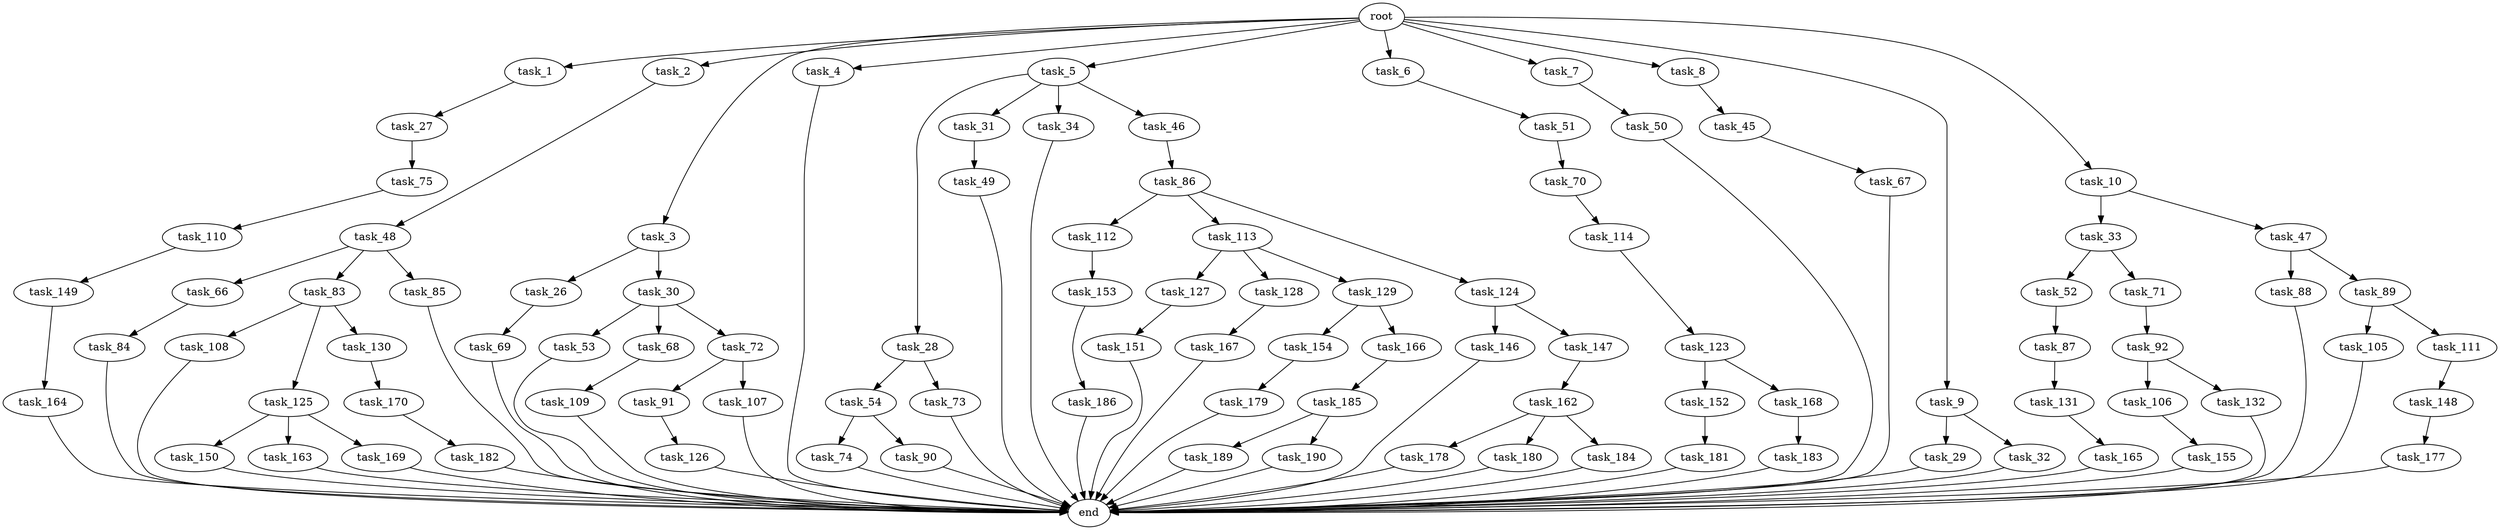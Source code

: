 digraph G {
  root [size="0.000000"];
  task_1 [size="2.048000"];
  task_2 [size="2.048000"];
  task_3 [size="2.048000"];
  task_4 [size="2.048000"];
  task_5 [size="2.048000"];
  task_6 [size="2.048000"];
  task_7 [size="2.048000"];
  task_8 [size="2.048000"];
  task_9 [size="2.048000"];
  task_10 [size="2.048000"];
  task_26 [size="154618822.656000"];
  task_27 [size="154618822.656000"];
  task_28 [size="68719476.736000"];
  task_29 [size="274877906.944000"];
  task_30 [size="154618822.656000"];
  task_31 [size="68719476.736000"];
  task_32 [size="274877906.944000"];
  task_33 [size="841813590.016000"];
  task_34 [size="68719476.736000"];
  task_45 [size="841813590.016000"];
  task_46 [size="68719476.736000"];
  task_47 [size="841813590.016000"];
  task_48 [size="1099511627.776000"];
  task_49 [size="154618822.656000"];
  task_50 [size="841813590.016000"];
  task_51 [size="1717986918.400000"];
  task_52 [size="841813590.016000"];
  task_53 [size="68719476.736000"];
  task_54 [size="68719476.736000"];
  task_66 [size="274877906.944000"];
  task_67 [size="1391569403.904000"];
  task_68 [size="68719476.736000"];
  task_69 [size="274877906.944000"];
  task_70 [size="1717986918.400000"];
  task_71 [size="841813590.016000"];
  task_72 [size="68719476.736000"];
  task_73 [size="68719476.736000"];
  task_74 [size="68719476.736000"];
  task_75 [size="429496729.600000"];
  task_83 [size="274877906.944000"];
  task_84 [size="1099511627.776000"];
  task_85 [size="274877906.944000"];
  task_86 [size="618475290.624000"];
  task_87 [size="1391569403.904000"];
  task_88 [size="1717986918.400000"];
  task_89 [size="1717986918.400000"];
  task_90 [size="68719476.736000"];
  task_91 [size="1391569403.904000"];
  task_92 [size="1717986918.400000"];
  task_105 [size="1717986918.400000"];
  task_106 [size="429496729.600000"];
  task_107 [size="1391569403.904000"];
  task_108 [size="841813590.016000"];
  task_109 [size="68719476.736000"];
  task_110 [size="154618822.656000"];
  task_111 [size="1717986918.400000"];
  task_112 [size="618475290.624000"];
  task_113 [size="618475290.624000"];
  task_114 [size="618475290.624000"];
  task_123 [size="841813590.016000"];
  task_124 [size="618475290.624000"];
  task_125 [size="841813590.016000"];
  task_126 [size="274877906.944000"];
  task_127 [size="618475290.624000"];
  task_128 [size="618475290.624000"];
  task_129 [size="618475290.624000"];
  task_130 [size="841813590.016000"];
  task_131 [size="274877906.944000"];
  task_132 [size="429496729.600000"];
  task_146 [size="274877906.944000"];
  task_147 [size="274877906.944000"];
  task_148 [size="1717986918.400000"];
  task_149 [size="68719476.736000"];
  task_150 [size="1099511627.776000"];
  task_151 [size="1099511627.776000"];
  task_152 [size="618475290.624000"];
  task_153 [size="841813590.016000"];
  task_154 [size="841813590.016000"];
  task_155 [size="618475290.624000"];
  task_162 [size="1717986918.400000"];
  task_163 [size="1099511627.776000"];
  task_164 [size="618475290.624000"];
  task_165 [size="68719476.736000"];
  task_166 [size="841813590.016000"];
  task_167 [size="1717986918.400000"];
  task_168 [size="618475290.624000"];
  task_169 [size="1099511627.776000"];
  task_170 [size="1099511627.776000"];
  task_177 [size="68719476.736000"];
  task_178 [size="1717986918.400000"];
  task_179 [size="429496729.600000"];
  task_180 [size="1717986918.400000"];
  task_181 [size="1391569403.904000"];
  task_182 [size="154618822.656000"];
  task_183 [size="1717986918.400000"];
  task_184 [size="1717986918.400000"];
  task_185 [size="154618822.656000"];
  task_186 [size="841813590.016000"];
  task_189 [size="68719476.736000"];
  task_190 [size="68719476.736000"];
  end [size="0.000000"];

  root -> task_1 [size="1.000000"];
  root -> task_2 [size="1.000000"];
  root -> task_3 [size="1.000000"];
  root -> task_4 [size="1.000000"];
  root -> task_5 [size="1.000000"];
  root -> task_6 [size="1.000000"];
  root -> task_7 [size="1.000000"];
  root -> task_8 [size="1.000000"];
  root -> task_9 [size="1.000000"];
  root -> task_10 [size="1.000000"];
  task_1 -> task_27 [size="75497472.000000"];
  task_2 -> task_48 [size="536870912.000000"];
  task_3 -> task_26 [size="75497472.000000"];
  task_3 -> task_30 [size="75497472.000000"];
  task_4 -> end [size="1.000000"];
  task_5 -> task_28 [size="33554432.000000"];
  task_5 -> task_31 [size="33554432.000000"];
  task_5 -> task_34 [size="33554432.000000"];
  task_5 -> task_46 [size="33554432.000000"];
  task_6 -> task_51 [size="838860800.000000"];
  task_7 -> task_50 [size="411041792.000000"];
  task_8 -> task_45 [size="411041792.000000"];
  task_9 -> task_29 [size="134217728.000000"];
  task_9 -> task_32 [size="134217728.000000"];
  task_10 -> task_33 [size="411041792.000000"];
  task_10 -> task_47 [size="411041792.000000"];
  task_26 -> task_69 [size="134217728.000000"];
  task_27 -> task_75 [size="209715200.000000"];
  task_28 -> task_54 [size="33554432.000000"];
  task_28 -> task_73 [size="33554432.000000"];
  task_29 -> end [size="1.000000"];
  task_30 -> task_53 [size="33554432.000000"];
  task_30 -> task_68 [size="33554432.000000"];
  task_30 -> task_72 [size="33554432.000000"];
  task_31 -> task_49 [size="75497472.000000"];
  task_32 -> end [size="1.000000"];
  task_33 -> task_52 [size="411041792.000000"];
  task_33 -> task_71 [size="411041792.000000"];
  task_34 -> end [size="1.000000"];
  task_45 -> task_67 [size="679477248.000000"];
  task_46 -> task_86 [size="301989888.000000"];
  task_47 -> task_88 [size="838860800.000000"];
  task_47 -> task_89 [size="838860800.000000"];
  task_48 -> task_66 [size="134217728.000000"];
  task_48 -> task_83 [size="134217728.000000"];
  task_48 -> task_85 [size="134217728.000000"];
  task_49 -> end [size="1.000000"];
  task_50 -> end [size="1.000000"];
  task_51 -> task_70 [size="838860800.000000"];
  task_52 -> task_87 [size="679477248.000000"];
  task_53 -> end [size="1.000000"];
  task_54 -> task_74 [size="33554432.000000"];
  task_54 -> task_90 [size="33554432.000000"];
  task_66 -> task_84 [size="536870912.000000"];
  task_67 -> end [size="1.000000"];
  task_68 -> task_109 [size="33554432.000000"];
  task_69 -> end [size="1.000000"];
  task_70 -> task_114 [size="301989888.000000"];
  task_71 -> task_92 [size="838860800.000000"];
  task_72 -> task_91 [size="679477248.000000"];
  task_72 -> task_107 [size="679477248.000000"];
  task_73 -> end [size="1.000000"];
  task_74 -> end [size="1.000000"];
  task_75 -> task_110 [size="75497472.000000"];
  task_83 -> task_108 [size="411041792.000000"];
  task_83 -> task_125 [size="411041792.000000"];
  task_83 -> task_130 [size="411041792.000000"];
  task_84 -> end [size="1.000000"];
  task_85 -> end [size="1.000000"];
  task_86 -> task_112 [size="301989888.000000"];
  task_86 -> task_113 [size="301989888.000000"];
  task_86 -> task_124 [size="301989888.000000"];
  task_87 -> task_131 [size="134217728.000000"];
  task_88 -> end [size="1.000000"];
  task_89 -> task_105 [size="838860800.000000"];
  task_89 -> task_111 [size="838860800.000000"];
  task_90 -> end [size="1.000000"];
  task_91 -> task_126 [size="134217728.000000"];
  task_92 -> task_106 [size="209715200.000000"];
  task_92 -> task_132 [size="209715200.000000"];
  task_105 -> end [size="1.000000"];
  task_106 -> task_155 [size="301989888.000000"];
  task_107 -> end [size="1.000000"];
  task_108 -> end [size="1.000000"];
  task_109 -> end [size="1.000000"];
  task_110 -> task_149 [size="33554432.000000"];
  task_111 -> task_148 [size="838860800.000000"];
  task_112 -> task_153 [size="411041792.000000"];
  task_113 -> task_127 [size="301989888.000000"];
  task_113 -> task_128 [size="301989888.000000"];
  task_113 -> task_129 [size="301989888.000000"];
  task_114 -> task_123 [size="411041792.000000"];
  task_123 -> task_152 [size="301989888.000000"];
  task_123 -> task_168 [size="301989888.000000"];
  task_124 -> task_146 [size="134217728.000000"];
  task_124 -> task_147 [size="134217728.000000"];
  task_125 -> task_150 [size="536870912.000000"];
  task_125 -> task_163 [size="536870912.000000"];
  task_125 -> task_169 [size="536870912.000000"];
  task_126 -> end [size="1.000000"];
  task_127 -> task_151 [size="536870912.000000"];
  task_128 -> task_167 [size="838860800.000000"];
  task_129 -> task_154 [size="411041792.000000"];
  task_129 -> task_166 [size="411041792.000000"];
  task_130 -> task_170 [size="536870912.000000"];
  task_131 -> task_165 [size="33554432.000000"];
  task_132 -> end [size="1.000000"];
  task_146 -> end [size="1.000000"];
  task_147 -> task_162 [size="838860800.000000"];
  task_148 -> task_177 [size="33554432.000000"];
  task_149 -> task_164 [size="301989888.000000"];
  task_150 -> end [size="1.000000"];
  task_151 -> end [size="1.000000"];
  task_152 -> task_181 [size="679477248.000000"];
  task_153 -> task_186 [size="411041792.000000"];
  task_154 -> task_179 [size="209715200.000000"];
  task_155 -> end [size="1.000000"];
  task_162 -> task_178 [size="838860800.000000"];
  task_162 -> task_180 [size="838860800.000000"];
  task_162 -> task_184 [size="838860800.000000"];
  task_163 -> end [size="1.000000"];
  task_164 -> end [size="1.000000"];
  task_165 -> end [size="1.000000"];
  task_166 -> task_185 [size="75497472.000000"];
  task_167 -> end [size="1.000000"];
  task_168 -> task_183 [size="838860800.000000"];
  task_169 -> end [size="1.000000"];
  task_170 -> task_182 [size="75497472.000000"];
  task_177 -> end [size="1.000000"];
  task_178 -> end [size="1.000000"];
  task_179 -> end [size="1.000000"];
  task_180 -> end [size="1.000000"];
  task_181 -> end [size="1.000000"];
  task_182 -> end [size="1.000000"];
  task_183 -> end [size="1.000000"];
  task_184 -> end [size="1.000000"];
  task_185 -> task_189 [size="33554432.000000"];
  task_185 -> task_190 [size="33554432.000000"];
  task_186 -> end [size="1.000000"];
  task_189 -> end [size="1.000000"];
  task_190 -> end [size="1.000000"];
}
